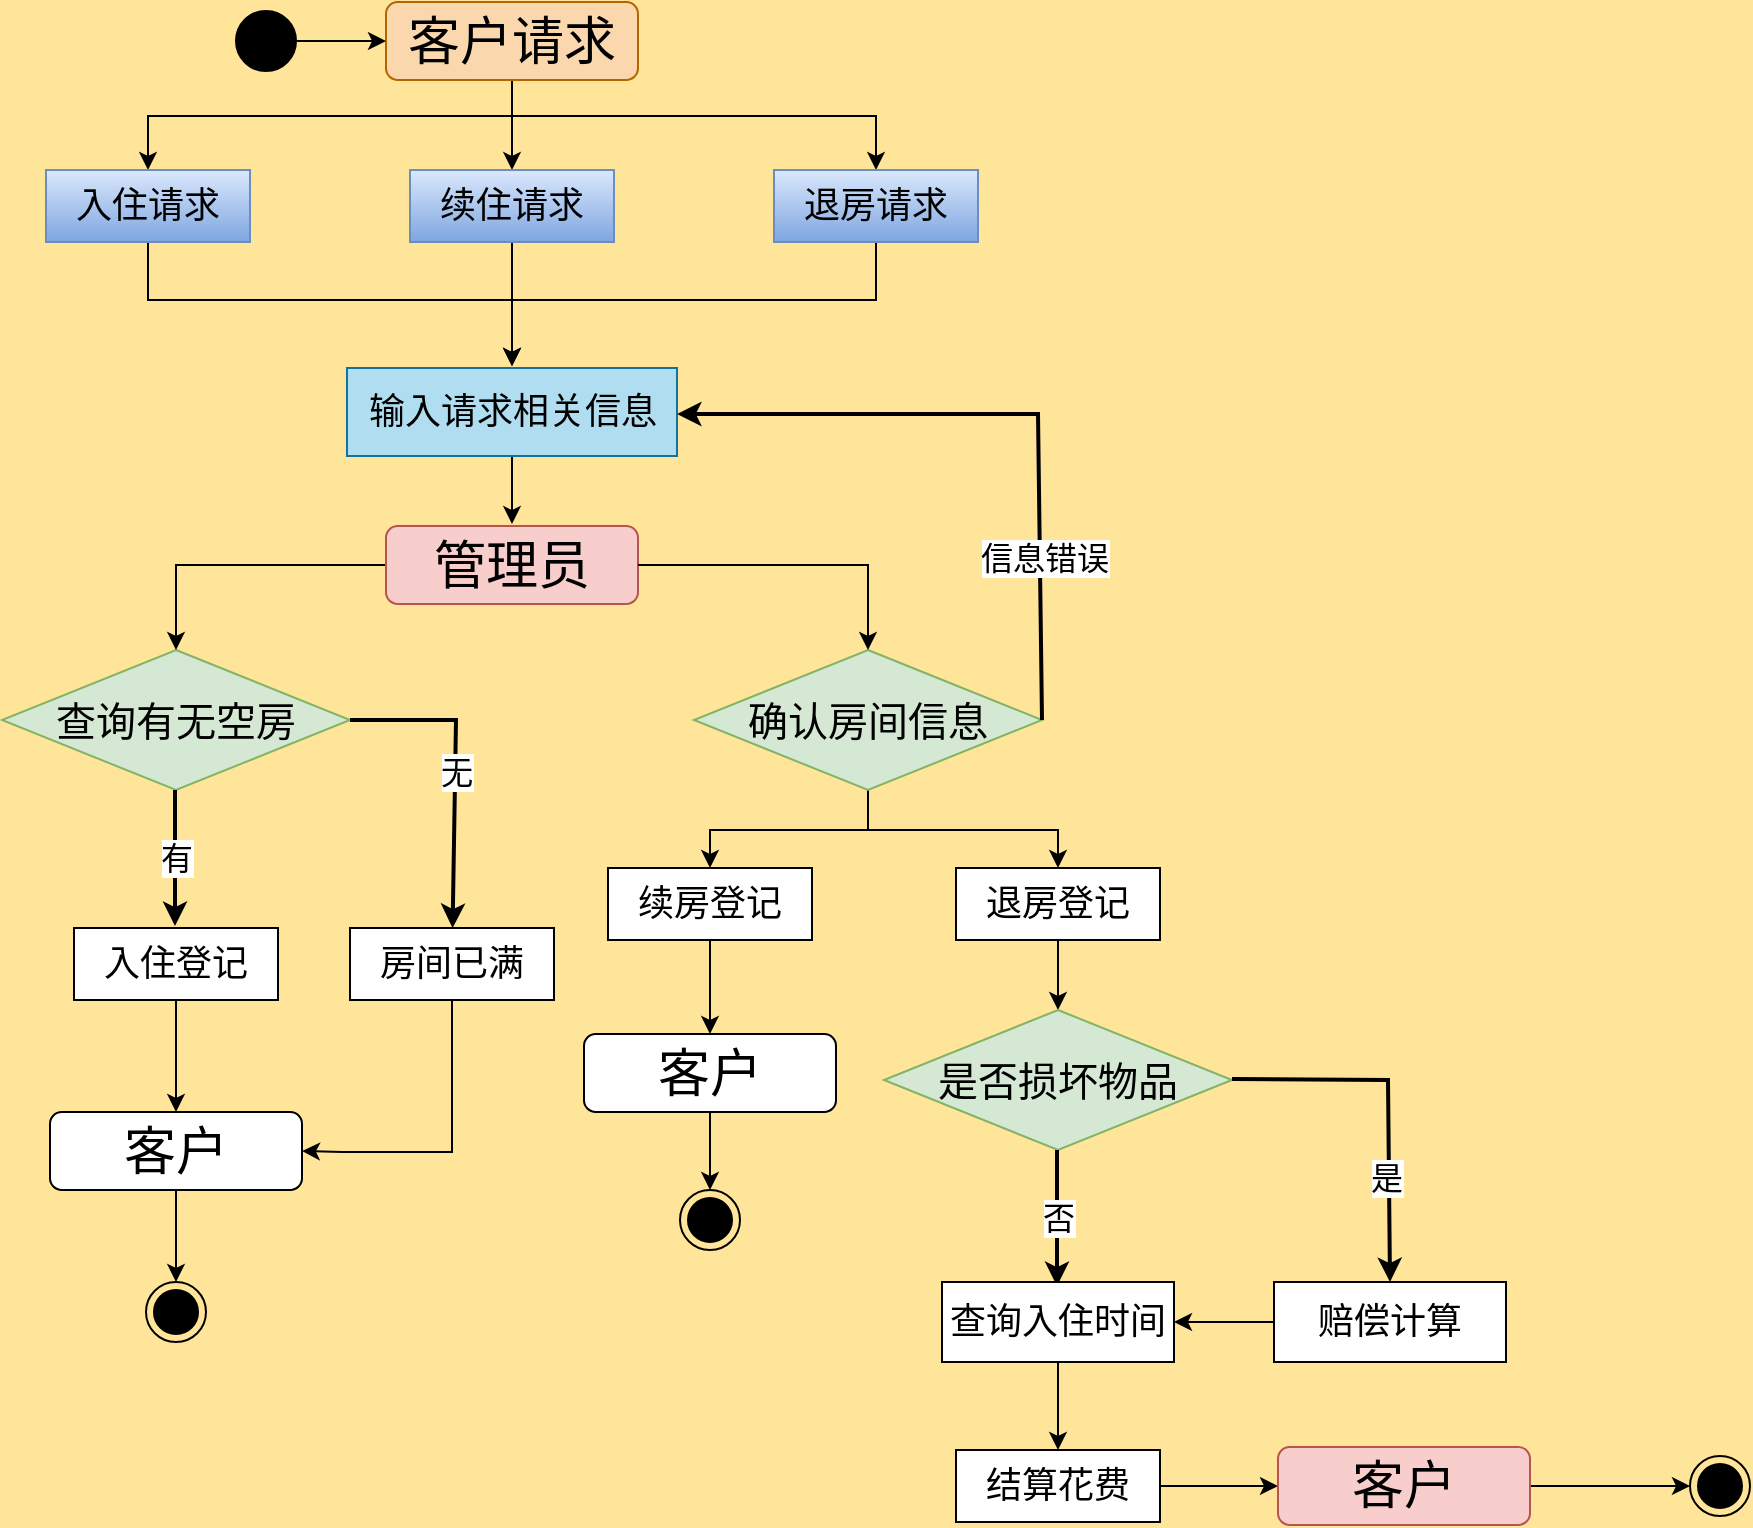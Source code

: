 <mxfile version="22.0.8" type="github">
  <diagram name="第 1 页" id="7W-Vml-be71XeKP4XQ2E">
    <mxGraphModel dx="1488" dy="893" grid="0" gridSize="10" guides="1" tooltips="1" connect="1" arrows="1" fold="1" page="1" pageScale="1" pageWidth="1169" pageHeight="827" background="#FFE599" math="0" shadow="0">
      <root>
        <mxCell id="0" />
        <mxCell id="1" parent="0" />
        <mxCell id="2akz_Gd9F4VhMpxJWejg-7" value="" style="edgeStyle=orthogonalEdgeStyle;rounded=0;orthogonalLoop=1;jettySize=auto;html=1;" edge="1" parent="1" source="2akz_Gd9F4VhMpxJWejg-3" target="2akz_Gd9F4VhMpxJWejg-5">
          <mxGeometry relative="1" as="geometry" />
        </mxCell>
        <mxCell id="2akz_Gd9F4VhMpxJWejg-8" style="edgeStyle=orthogonalEdgeStyle;rounded=0;orthogonalLoop=1;jettySize=auto;html=1;entryX=0.5;entryY=0;entryDx=0;entryDy=0;" edge="1" parent="1" source="2akz_Gd9F4VhMpxJWejg-3" target="2akz_Gd9F4VhMpxJWejg-6">
          <mxGeometry relative="1" as="geometry">
            <Array as="points">
              <mxPoint x="423" y="82" />
              <mxPoint x="605" y="82" />
            </Array>
          </mxGeometry>
        </mxCell>
        <mxCell id="2akz_Gd9F4VhMpxJWejg-9" style="edgeStyle=orthogonalEdgeStyle;rounded=0;orthogonalLoop=1;jettySize=auto;html=1;entryX=0.5;entryY=0;entryDx=0;entryDy=0;" edge="1" parent="1" source="2akz_Gd9F4VhMpxJWejg-3" target="2akz_Gd9F4VhMpxJWejg-4">
          <mxGeometry relative="1" as="geometry">
            <Array as="points">
              <mxPoint x="423" y="82" />
              <mxPoint x="241" y="82" />
            </Array>
          </mxGeometry>
        </mxCell>
        <mxCell id="2akz_Gd9F4VhMpxJWejg-3" value="&lt;font style=&quot;font-size: 26px;&quot;&gt;客户请求&lt;/font&gt;" style="rounded=1;whiteSpace=wrap;html=1;fillColor=#fad7ac;strokeColor=#b46504;" vertex="1" parent="1">
          <mxGeometry x="360" y="25" width="126" height="39" as="geometry" />
        </mxCell>
        <mxCell id="2akz_Gd9F4VhMpxJWejg-12" style="edgeStyle=orthogonalEdgeStyle;rounded=0;orthogonalLoop=1;jettySize=auto;html=1;entryX=0.5;entryY=0;entryDx=0;entryDy=0;" edge="1" parent="1" source="2akz_Gd9F4VhMpxJWejg-4">
          <mxGeometry relative="1" as="geometry">
            <mxPoint x="423" y="207" as="targetPoint" />
            <Array as="points">
              <mxPoint x="241" y="174" />
              <mxPoint x="423" y="174" />
            </Array>
          </mxGeometry>
        </mxCell>
        <mxCell id="2akz_Gd9F4VhMpxJWejg-4" value="&lt;font style=&quot;font-size: 18px;&quot;&gt;入住请求&lt;/font&gt;" style="rounded=0;whiteSpace=wrap;html=1;fillColor=#dae8fc;gradientColor=#7ea6e0;strokeColor=#6c8ebf;" vertex="1" parent="1">
          <mxGeometry x="190" y="109" width="102" height="36" as="geometry" />
        </mxCell>
        <mxCell id="2akz_Gd9F4VhMpxJWejg-11" style="edgeStyle=orthogonalEdgeStyle;rounded=0;orthogonalLoop=1;jettySize=auto;html=1;entryX=0.5;entryY=0;entryDx=0;entryDy=0;" edge="1" parent="1" source="2akz_Gd9F4VhMpxJWejg-5">
          <mxGeometry relative="1" as="geometry">
            <mxPoint x="423" y="207" as="targetPoint" />
          </mxGeometry>
        </mxCell>
        <mxCell id="2akz_Gd9F4VhMpxJWejg-5" value="&lt;font style=&quot;font-size: 18px;&quot;&gt;续住请求&lt;/font&gt;" style="rounded=0;whiteSpace=wrap;html=1;fillColor=#dae8fc;strokeColor=#6c8ebf;gradientColor=#7ea6e0;" vertex="1" parent="1">
          <mxGeometry x="372" y="109" width="102" height="36" as="geometry" />
        </mxCell>
        <mxCell id="2akz_Gd9F4VhMpxJWejg-14" style="edgeStyle=orthogonalEdgeStyle;rounded=0;orthogonalLoop=1;jettySize=auto;html=1;entryX=0.5;entryY=0;entryDx=0;entryDy=0;" edge="1" parent="1" source="2akz_Gd9F4VhMpxJWejg-6">
          <mxGeometry relative="1" as="geometry">
            <mxPoint x="423" y="207" as="targetPoint" />
            <Array as="points">
              <mxPoint x="605" y="174" />
              <mxPoint x="423" y="174" />
            </Array>
          </mxGeometry>
        </mxCell>
        <mxCell id="2akz_Gd9F4VhMpxJWejg-6" value="&lt;span style=&quot;font-size: 18px;&quot;&gt;退房请求&lt;/span&gt;" style="rounded=0;whiteSpace=wrap;html=1;fillColor=#dae8fc;strokeColor=#6c8ebf;gradientColor=#7ea6e0;" vertex="1" parent="1">
          <mxGeometry x="554" y="109" width="102" height="36" as="geometry" />
        </mxCell>
        <mxCell id="2akz_Gd9F4VhMpxJWejg-15" value="&lt;font style=&quot;font-size: 20px;&quot;&gt;查询有无空房&lt;/font&gt;" style="rhombus;whiteSpace=wrap;html=1;fillColor=#d5e8d4;strokeColor=#82b366;" vertex="1" parent="1">
          <mxGeometry x="168" y="349" width="174" height="70" as="geometry" />
        </mxCell>
        <mxCell id="2akz_Gd9F4VhMpxJWejg-22" value="" style="endArrow=classic;html=1;rounded=0;strokeWidth=2;" edge="1" parent="1" target="2akz_Gd9F4VhMpxJWejg-28">
          <mxGeometry relative="1" as="geometry">
            <mxPoint x="342" y="384" as="sourcePoint" />
            <mxPoint x="460" y="386" as="targetPoint" />
            <Array as="points">
              <mxPoint x="395" y="384" />
            </Array>
          </mxGeometry>
        </mxCell>
        <mxCell id="2akz_Gd9F4VhMpxJWejg-23" value="无" style="edgeLabel;resizable=0;html=1;align=center;verticalAlign=middle;fontSize=16;" connectable="0" vertex="1" parent="2akz_Gd9F4VhMpxJWejg-22">
          <mxGeometry relative="1" as="geometry" />
        </mxCell>
        <mxCell id="2akz_Gd9F4VhMpxJWejg-26" value="" style="edgeStyle=orthogonalEdgeStyle;rounded=0;orthogonalLoop=1;jettySize=auto;html=1;" edge="1" parent="1" source="2akz_Gd9F4VhMpxJWejg-25" target="2akz_Gd9F4VhMpxJWejg-3">
          <mxGeometry relative="1" as="geometry" />
        </mxCell>
        <mxCell id="2akz_Gd9F4VhMpxJWejg-25" value="" style="ellipse;fillColor=strokeColor;html=1;" vertex="1" parent="1">
          <mxGeometry x="285" y="29.5" width="30" height="30" as="geometry" />
        </mxCell>
        <mxCell id="2akz_Gd9F4VhMpxJWejg-29" value="" style="edgeStyle=orthogonalEdgeStyle;rounded=0;orthogonalLoop=1;jettySize=auto;html=1;entryX=1;entryY=0.5;entryDx=0;entryDy=0;" edge="1" parent="1" source="2akz_Gd9F4VhMpxJWejg-28" target="2akz_Gd9F4VhMpxJWejg-35">
          <mxGeometry relative="1" as="geometry">
            <mxPoint x="393" y="564" as="targetPoint" />
            <Array as="points">
              <mxPoint x="393" y="600" />
              <mxPoint x="338" y="600" />
            </Array>
          </mxGeometry>
        </mxCell>
        <mxCell id="2akz_Gd9F4VhMpxJWejg-28" value="&lt;span style=&quot;font-size: 18px;&quot;&gt;房间已满&lt;/span&gt;" style="rounded=0;whiteSpace=wrap;html=1;" vertex="1" parent="1">
          <mxGeometry x="342" y="488" width="102" height="36" as="geometry" />
        </mxCell>
        <mxCell id="2akz_Gd9F4VhMpxJWejg-30" value="&lt;font style=&quot;font-size: 16px;&quot;&gt;有&lt;/font&gt;" style="endArrow=classic;html=1;rounded=0;strokeWidth=2;" edge="1" parent="1">
          <mxGeometry relative="1" as="geometry">
            <mxPoint x="254.5" y="419" as="sourcePoint" />
            <mxPoint x="254.5" y="487" as="targetPoint" />
          </mxGeometry>
        </mxCell>
        <mxCell id="2akz_Gd9F4VhMpxJWejg-36" value="" style="edgeStyle=orthogonalEdgeStyle;rounded=0;orthogonalLoop=1;jettySize=auto;html=1;" edge="1" parent="1" source="2akz_Gd9F4VhMpxJWejg-33" target="2akz_Gd9F4VhMpxJWejg-35">
          <mxGeometry relative="1" as="geometry" />
        </mxCell>
        <mxCell id="2akz_Gd9F4VhMpxJWejg-33" value="&lt;span style=&quot;font-size: 18px;&quot;&gt;入住登记&lt;/span&gt;" style="rounded=0;whiteSpace=wrap;html=1;" vertex="1" parent="1">
          <mxGeometry x="204" y="488" width="102" height="36" as="geometry" />
        </mxCell>
        <mxCell id="2akz_Gd9F4VhMpxJWejg-34" value="" style="ellipse;html=1;shape=endState;fillColor=strokeColor;" vertex="1" parent="1">
          <mxGeometry x="240" y="665" width="30" height="30" as="geometry" />
        </mxCell>
        <mxCell id="2akz_Gd9F4VhMpxJWejg-37" value="" style="edgeStyle=orthogonalEdgeStyle;rounded=0;orthogonalLoop=1;jettySize=auto;html=1;" edge="1" parent="1" source="2akz_Gd9F4VhMpxJWejg-35" target="2akz_Gd9F4VhMpxJWejg-34">
          <mxGeometry relative="1" as="geometry" />
        </mxCell>
        <mxCell id="2akz_Gd9F4VhMpxJWejg-35" value="&lt;font style=&quot;font-size: 26px;&quot;&gt;客户&lt;/font&gt;" style="rounded=1;whiteSpace=wrap;html=1;" vertex="1" parent="1">
          <mxGeometry x="192" y="580" width="126" height="39" as="geometry" />
        </mxCell>
        <mxCell id="2akz_Gd9F4VhMpxJWejg-48" style="edgeStyle=orthogonalEdgeStyle;rounded=0;orthogonalLoop=1;jettySize=auto;html=1;entryX=0.5;entryY=0;entryDx=0;entryDy=0;" edge="1" parent="1" source="2akz_Gd9F4VhMpxJWejg-39" target="2akz_Gd9F4VhMpxJWejg-46">
          <mxGeometry relative="1" as="geometry" />
        </mxCell>
        <mxCell id="2akz_Gd9F4VhMpxJWejg-49" style="edgeStyle=orthogonalEdgeStyle;rounded=0;orthogonalLoop=1;jettySize=auto;html=1;" edge="1" parent="1" source="2akz_Gd9F4VhMpxJWejg-39" target="2akz_Gd9F4VhMpxJWejg-47">
          <mxGeometry relative="1" as="geometry" />
        </mxCell>
        <mxCell id="2akz_Gd9F4VhMpxJWejg-39" value="&lt;span style=&quot;font-size: 20px;&quot;&gt;确认房间信息&lt;/span&gt;" style="rhombus;whiteSpace=wrap;html=1;fillColor=#d5e8d4;strokeColor=#82b366;" vertex="1" parent="1">
          <mxGeometry x="514" y="349" width="174" height="70" as="geometry" />
        </mxCell>
        <mxCell id="2akz_Gd9F4VhMpxJWejg-40" value="&lt;font style=&quot;font-size: 16px;&quot;&gt;信息错误&lt;/font&gt;" style="endArrow=classic;html=1;rounded=0;strokeWidth=2;exitX=1;exitY=0.5;exitDx=0;exitDy=0;" edge="1" parent="1" source="2akz_Gd9F4VhMpxJWejg-39">
          <mxGeometry x="-0.513" y="-2" relative="1" as="geometry">
            <mxPoint x="701" y="383" as="sourcePoint" />
            <mxPoint x="505.5" y="231" as="targetPoint" />
            <Array as="points">
              <mxPoint x="686" y="231" />
            </Array>
            <mxPoint as="offset" />
          </mxGeometry>
        </mxCell>
        <mxCell id="2akz_Gd9F4VhMpxJWejg-42" style="edgeStyle=orthogonalEdgeStyle;rounded=0;orthogonalLoop=1;jettySize=auto;html=1;" edge="1" parent="1" source="2akz_Gd9F4VhMpxJWejg-41">
          <mxGeometry relative="1" as="geometry">
            <mxPoint x="423" y="286" as="targetPoint" />
          </mxGeometry>
        </mxCell>
        <mxCell id="2akz_Gd9F4VhMpxJWejg-41" value="&lt;font style=&quot;font-size: 18px;&quot;&gt;输入请求相关信息&lt;/font&gt;" style="rounded=0;whiteSpace=wrap;html=1;fillColor=#b1ddf0;strokeColor=#10739e;" vertex="1" parent="1">
          <mxGeometry x="340.5" y="208" width="165" height="44" as="geometry" />
        </mxCell>
        <mxCell id="2akz_Gd9F4VhMpxJWejg-44" style="edgeStyle=orthogonalEdgeStyle;rounded=0;orthogonalLoop=1;jettySize=auto;html=1;entryX=0.5;entryY=0;entryDx=0;entryDy=0;" edge="1" parent="1" source="2akz_Gd9F4VhMpxJWejg-43" target="2akz_Gd9F4VhMpxJWejg-15">
          <mxGeometry relative="1" as="geometry" />
        </mxCell>
        <mxCell id="2akz_Gd9F4VhMpxJWejg-43" value="&lt;font style=&quot;font-size: 26px;&quot;&gt;管理员&lt;/font&gt;" style="rounded=1;whiteSpace=wrap;html=1;fillColor=#f8cecc;strokeColor=#b85450;" vertex="1" parent="1">
          <mxGeometry x="360" y="287" width="126" height="39" as="geometry" />
        </mxCell>
        <mxCell id="2akz_Gd9F4VhMpxJWejg-45" style="edgeStyle=orthogonalEdgeStyle;rounded=0;orthogonalLoop=1;jettySize=auto;html=1;entryX=0.5;entryY=0;entryDx=0;entryDy=0;" edge="1" parent="1" source="2akz_Gd9F4VhMpxJWejg-43" target="2akz_Gd9F4VhMpxJWejg-39">
          <mxGeometry relative="1" as="geometry" />
        </mxCell>
        <mxCell id="2akz_Gd9F4VhMpxJWejg-52" value="" style="edgeStyle=orthogonalEdgeStyle;rounded=0;orthogonalLoop=1;jettySize=auto;html=1;" edge="1" parent="1" source="2akz_Gd9F4VhMpxJWejg-46" target="2akz_Gd9F4VhMpxJWejg-51">
          <mxGeometry relative="1" as="geometry" />
        </mxCell>
        <mxCell id="2akz_Gd9F4VhMpxJWejg-46" value="&lt;span style=&quot;font-size: 18px;&quot;&gt;续房登记&lt;/span&gt;" style="rounded=0;whiteSpace=wrap;html=1;" vertex="1" parent="1">
          <mxGeometry x="471" y="458" width="102" height="36" as="geometry" />
        </mxCell>
        <mxCell id="2akz_Gd9F4VhMpxJWejg-55" value="" style="edgeStyle=orthogonalEdgeStyle;rounded=0;orthogonalLoop=1;jettySize=auto;html=1;" edge="1" parent="1" source="2akz_Gd9F4VhMpxJWejg-47" target="2akz_Gd9F4VhMpxJWejg-50">
          <mxGeometry relative="1" as="geometry" />
        </mxCell>
        <mxCell id="2akz_Gd9F4VhMpxJWejg-47" value="&lt;span style=&quot;font-size: 18px;&quot;&gt;退房登记&lt;/span&gt;" style="rounded=0;whiteSpace=wrap;html=1;" vertex="1" parent="1">
          <mxGeometry x="645" y="458" width="102" height="36" as="geometry" />
        </mxCell>
        <mxCell id="2akz_Gd9F4VhMpxJWejg-50" value="&lt;span style=&quot;font-size: 20px;&quot;&gt;是否损坏物品&lt;/span&gt;" style="rhombus;whiteSpace=wrap;html=1;fillColor=#d5e8d4;strokeColor=#82b366;" vertex="1" parent="1">
          <mxGeometry x="609" y="529" width="174" height="70" as="geometry" />
        </mxCell>
        <mxCell id="2akz_Gd9F4VhMpxJWejg-54" value="" style="edgeStyle=orthogonalEdgeStyle;rounded=0;orthogonalLoop=1;jettySize=auto;html=1;" edge="1" parent="1" source="2akz_Gd9F4VhMpxJWejg-51" target="2akz_Gd9F4VhMpxJWejg-53">
          <mxGeometry relative="1" as="geometry" />
        </mxCell>
        <mxCell id="2akz_Gd9F4VhMpxJWejg-51" value="&lt;font style=&quot;font-size: 26px;&quot;&gt;客户&lt;/font&gt;" style="rounded=1;whiteSpace=wrap;html=1;" vertex="1" parent="1">
          <mxGeometry x="459" y="541" width="126" height="39" as="geometry" />
        </mxCell>
        <mxCell id="2akz_Gd9F4VhMpxJWejg-53" value="" style="ellipse;html=1;shape=endState;fillColor=strokeColor;" vertex="1" parent="1">
          <mxGeometry x="507" y="619" width="30" height="30" as="geometry" />
        </mxCell>
        <mxCell id="2akz_Gd9F4VhMpxJWejg-58" value="&lt;font style=&quot;font-size: 16px;&quot;&gt;否&lt;/font&gt;" style="endArrow=classic;html=1;rounded=0;strokeWidth=2;" edge="1" parent="1">
          <mxGeometry relative="1" as="geometry">
            <mxPoint x="695.5" y="599" as="sourcePoint" />
            <mxPoint x="695.5" y="667" as="targetPoint" />
            <mxPoint as="offset" />
          </mxGeometry>
        </mxCell>
        <mxCell id="2akz_Gd9F4VhMpxJWejg-59" value="&lt;font style=&quot;font-size: 16px;&quot;&gt;是&lt;/font&gt;" style="endArrow=classic;html=1;rounded=0;strokeWidth=2;entryX=0.5;entryY=0;entryDx=0;entryDy=0;" edge="1" parent="1" target="2akz_Gd9F4VhMpxJWejg-61">
          <mxGeometry x="0.421" y="-1" relative="1" as="geometry">
            <mxPoint x="783" y="563.5" as="sourcePoint" />
            <mxPoint x="868" y="654" as="targetPoint" />
            <mxPoint as="offset" />
            <Array as="points">
              <mxPoint x="861" y="564" />
            </Array>
          </mxGeometry>
        </mxCell>
        <mxCell id="2akz_Gd9F4VhMpxJWejg-64" value="" style="edgeStyle=orthogonalEdgeStyle;rounded=0;orthogonalLoop=1;jettySize=auto;html=1;" edge="1" parent="1" source="2akz_Gd9F4VhMpxJWejg-60" target="2akz_Gd9F4VhMpxJWejg-63">
          <mxGeometry relative="1" as="geometry" />
        </mxCell>
        <mxCell id="2akz_Gd9F4VhMpxJWejg-60" value="&lt;span style=&quot;font-size: 18px;&quot;&gt;查询入住时间&lt;/span&gt;" style="rounded=0;whiteSpace=wrap;html=1;" vertex="1" parent="1">
          <mxGeometry x="638" y="665" width="116" height="40" as="geometry" />
        </mxCell>
        <mxCell id="2akz_Gd9F4VhMpxJWejg-62" value="" style="edgeStyle=orthogonalEdgeStyle;rounded=0;orthogonalLoop=1;jettySize=auto;html=1;" edge="1" parent="1" source="2akz_Gd9F4VhMpxJWejg-61" target="2akz_Gd9F4VhMpxJWejg-60">
          <mxGeometry relative="1" as="geometry" />
        </mxCell>
        <mxCell id="2akz_Gd9F4VhMpxJWejg-61" value="&lt;span style=&quot;font-size: 18px;&quot;&gt;赔偿计算&lt;/span&gt;" style="rounded=0;whiteSpace=wrap;html=1;" vertex="1" parent="1">
          <mxGeometry x="804" y="665" width="116" height="40" as="geometry" />
        </mxCell>
        <mxCell id="2akz_Gd9F4VhMpxJWejg-68" value="" style="edgeStyle=orthogonalEdgeStyle;rounded=0;orthogonalLoop=1;jettySize=auto;html=1;" edge="1" parent="1" source="2akz_Gd9F4VhMpxJWejg-63" target="2akz_Gd9F4VhMpxJWejg-67">
          <mxGeometry relative="1" as="geometry" />
        </mxCell>
        <mxCell id="2akz_Gd9F4VhMpxJWejg-63" value="&lt;span style=&quot;font-size: 18px;&quot;&gt;结算花费&lt;/span&gt;" style="rounded=0;whiteSpace=wrap;html=1;" vertex="1" parent="1">
          <mxGeometry x="645" y="749" width="102" height="36" as="geometry" />
        </mxCell>
        <mxCell id="2akz_Gd9F4VhMpxJWejg-65" value="" style="ellipse;html=1;shape=endState;fillColor=strokeColor;" vertex="1" parent="1">
          <mxGeometry x="1012" y="752" width="30" height="30" as="geometry" />
        </mxCell>
        <mxCell id="2akz_Gd9F4VhMpxJWejg-66" value="" style="edgeStyle=orthogonalEdgeStyle;rounded=0;orthogonalLoop=1;jettySize=auto;html=1;" edge="1" parent="1" source="2akz_Gd9F4VhMpxJWejg-67" target="2akz_Gd9F4VhMpxJWejg-65">
          <mxGeometry relative="1" as="geometry" />
        </mxCell>
        <mxCell id="2akz_Gd9F4VhMpxJWejg-67" value="&lt;font style=&quot;font-size: 26px;&quot;&gt;客户&lt;/font&gt;" style="rounded=1;whiteSpace=wrap;html=1;fillColor=#f8cecc;strokeColor=#b85450;" vertex="1" parent="1">
          <mxGeometry x="806" y="747.5" width="126" height="39" as="geometry" />
        </mxCell>
      </root>
    </mxGraphModel>
  </diagram>
</mxfile>

